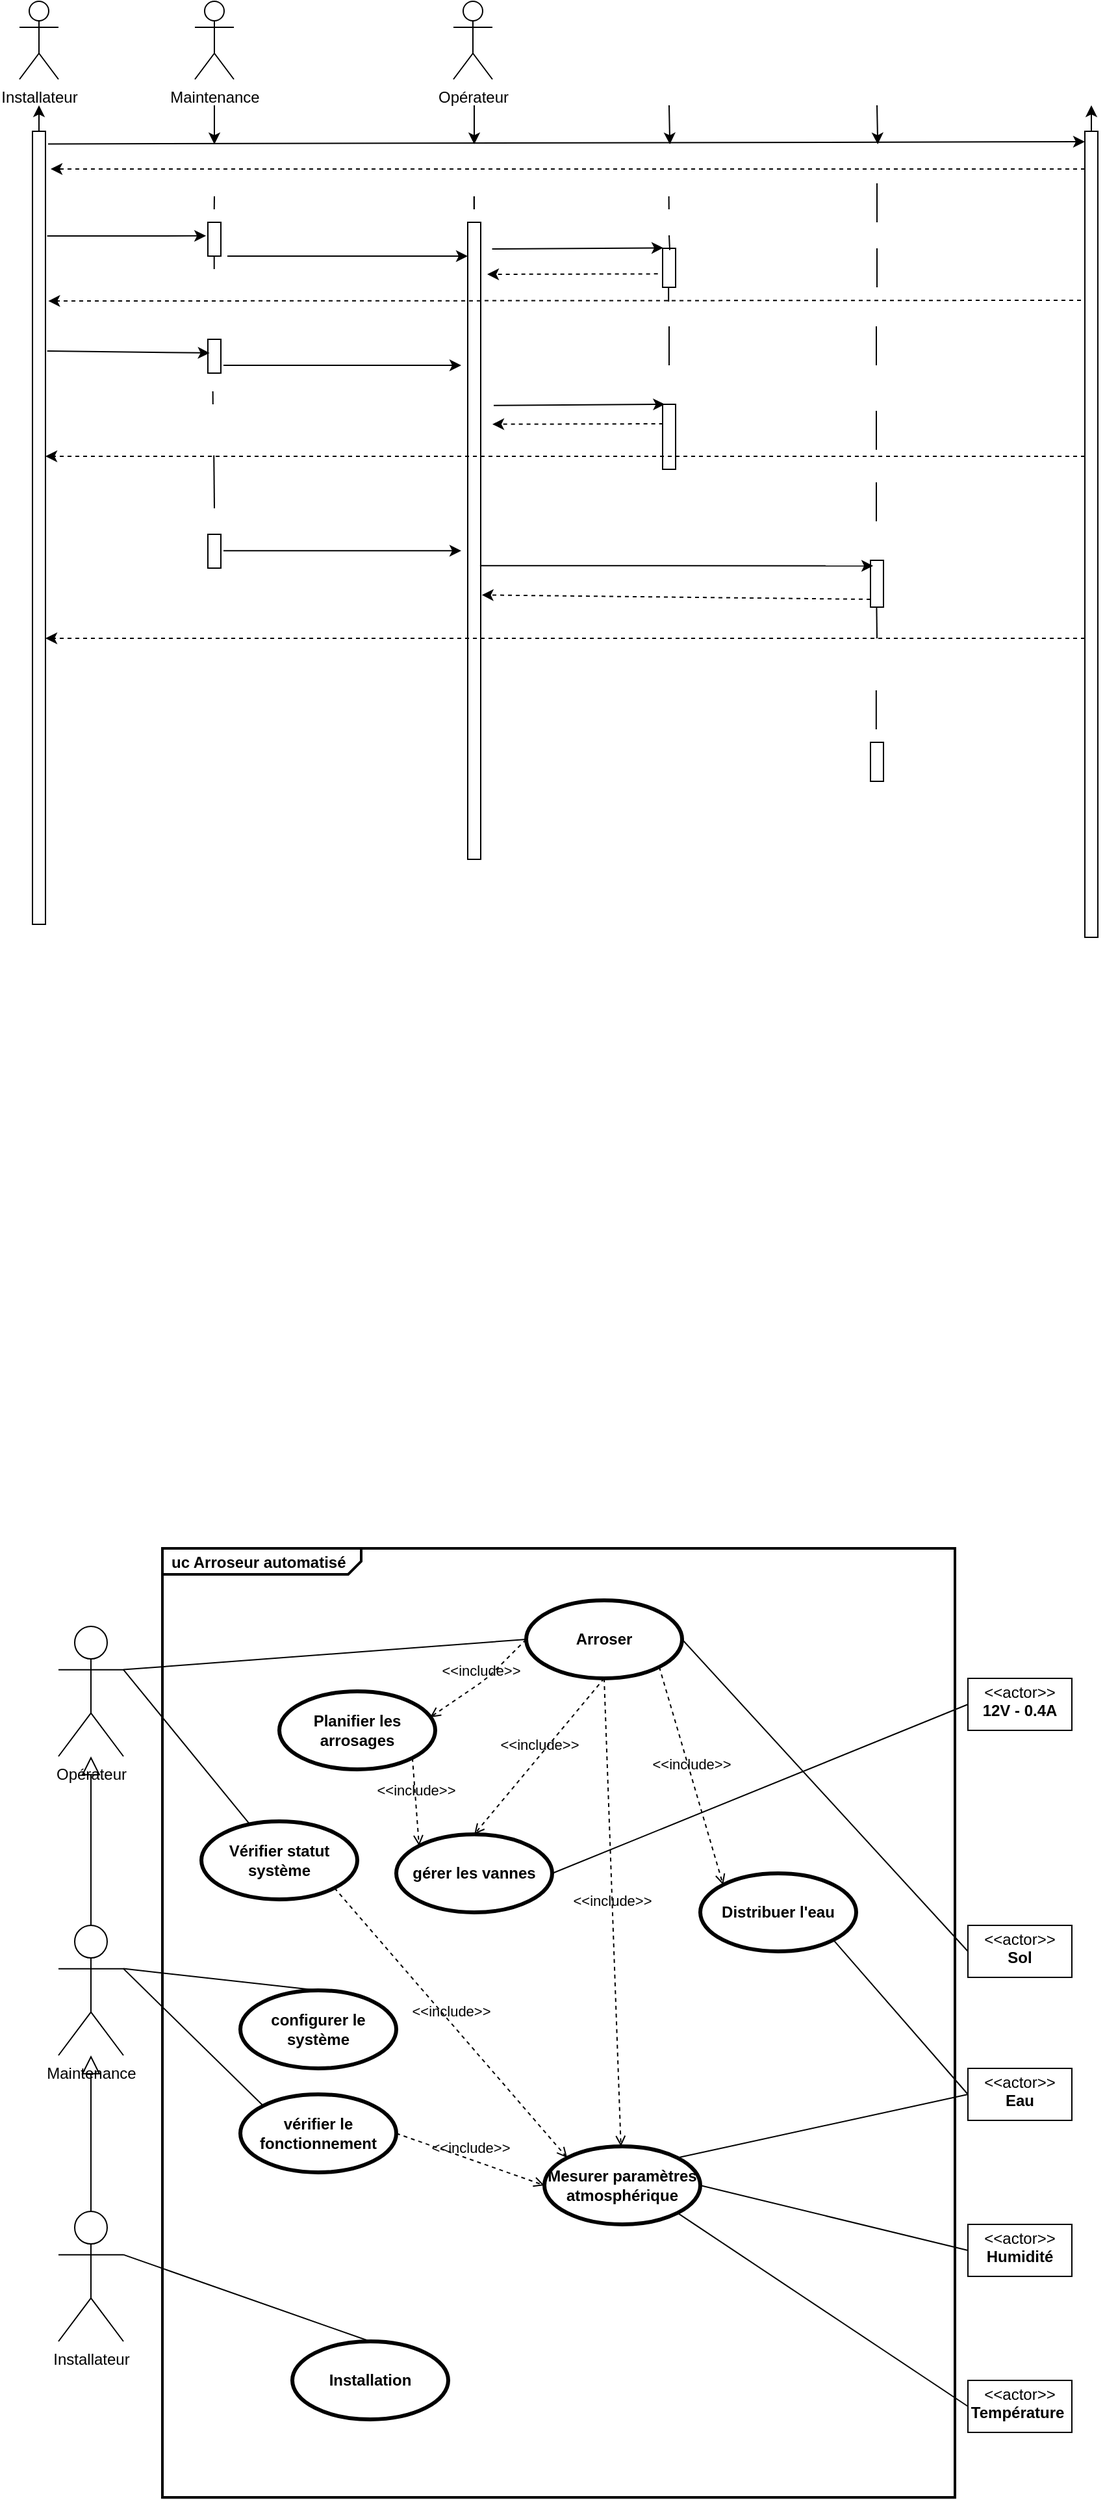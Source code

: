 <mxfile version="14.4.8" type="github">
  <diagram id="CkIHglHdtgA-dPwqu3pV" name="Page-1">
    <mxGraphModel dx="1422" dy="1904" grid="1" gridSize="10" guides="1" tooltips="1" connect="1" arrows="1" fold="1" page="1" pageScale="1" pageWidth="827" pageHeight="1169" math="0" shadow="0">
      <root>
        <mxCell id="0" />
        <mxCell id="1" parent="0" />
        <mxCell id="BE-PEi-hic5o3liknW6_-65" value="" style="html=1;points=[];perimeter=orthogonalPerimeter;" parent="1" vertex="1">
          <mxGeometry x="545" y="-840" width="10" height="50" as="geometry" />
        </mxCell>
        <mxCell id="BE-PEi-hic5o3liknW6_-1" value="&lt;div&gt;Installateur&lt;/div&gt;&lt;div&gt;&lt;br&gt;&lt;/div&gt;" style="shape=umlActor;verticalLabelPosition=bottom;verticalAlign=top;html=1;outlineConnect=0;" parent="1" vertex="1">
          <mxGeometry x="50" y="-1150" width="30" height="60" as="geometry" />
        </mxCell>
        <mxCell id="BE-PEi-hic5o3liknW6_-4" style="edgeStyle=orthogonalEdgeStyle;rounded=0;orthogonalLoop=1;jettySize=auto;html=1;" parent="1" source="BE-PEi-hic5o3liknW6_-3" edge="1">
          <mxGeometry relative="1" as="geometry">
            <mxPoint x="65" y="-1070" as="targetPoint" />
          </mxGeometry>
        </mxCell>
        <mxCell id="BE-PEi-hic5o3liknW6_-3" value="" style="html=1;points=[];perimeter=orthogonalPerimeter;" parent="1" vertex="1">
          <mxGeometry x="60" y="-1050" width="10" height="610" as="geometry" />
        </mxCell>
        <mxCell id="BE-PEi-hic5o3liknW6_-5" value="" style="endArrow=classic;html=1;exitX=1.2;exitY=0.016;exitDx=0;exitDy=0;exitPerimeter=0;" parent="1" source="BE-PEi-hic5o3liknW6_-3" edge="1">
          <mxGeometry width="50" height="50" relative="1" as="geometry">
            <mxPoint x="370" y="-830" as="sourcePoint" />
            <mxPoint x="870" y="-1042" as="targetPoint" />
          </mxGeometry>
        </mxCell>
        <mxCell id="BE-PEi-hic5o3liknW6_-19" style="edgeStyle=orthogonalEdgeStyle;rounded=0;orthogonalLoop=1;jettySize=auto;html=1;" parent="1" source="BE-PEi-hic5o3liknW6_-6" edge="1">
          <mxGeometry relative="1" as="geometry">
            <mxPoint x="875.059" y="-1070" as="targetPoint" />
          </mxGeometry>
        </mxCell>
        <mxCell id="BE-PEi-hic5o3liknW6_-6" value="" style="html=1;points=[];perimeter=orthogonalPerimeter;" parent="1" vertex="1">
          <mxGeometry x="870" y="-1050" width="10" height="620" as="geometry" />
        </mxCell>
        <mxCell id="BE-PEi-hic5o3liknW6_-11" value="" style="html=1;labelBackgroundColor=#ffffff;startArrow=none;startFill=0;startSize=6;endArrow=classic;endFill=1;endSize=6;jettySize=auto;orthogonalLoop=1;strokeWidth=1;dashed=1;fontSize=14;" parent="1" source="BE-PEi-hic5o3liknW6_-6" edge="1">
          <mxGeometry width="60" height="60" relative="1" as="geometry">
            <mxPoint x="340" y="-750" as="sourcePoint" />
            <mxPoint x="74" y="-1021" as="targetPoint" />
          </mxGeometry>
        </mxCell>
        <mxCell id="BE-PEi-hic5o3liknW6_-12" value="" style="html=1;points=[];perimeter=orthogonalPerimeter;" parent="1" vertex="1">
          <mxGeometry x="395" y="-980" width="10" height="490" as="geometry" />
        </mxCell>
        <mxCell id="BE-PEi-hic5o3liknW6_-26" style="edgeStyle=orthogonalEdgeStyle;rounded=0;orthogonalLoop=1;jettySize=auto;html=1;exitX=0.5;exitY=1;exitDx=0;exitDy=0;" parent="1" edge="1">
          <mxGeometry relative="1" as="geometry">
            <mxPoint x="710.588" y="-1040" as="targetPoint" />
            <mxPoint x="710" y="-1070" as="sourcePoint" />
          </mxGeometry>
        </mxCell>
        <mxCell id="BE-PEi-hic5o3liknW6_-25" style="edgeStyle=orthogonalEdgeStyle;rounded=0;orthogonalLoop=1;jettySize=auto;html=1;exitX=0.5;exitY=1;exitDx=0;exitDy=0;" parent="1" edge="1">
          <mxGeometry relative="1" as="geometry">
            <mxPoint x="550.588" y="-1040" as="targetPoint" />
            <mxPoint x="550" y="-1070" as="sourcePoint" />
          </mxGeometry>
        </mxCell>
        <mxCell id="BE-PEi-hic5o3liknW6_-24" style="edgeStyle=orthogonalEdgeStyle;rounded=0;orthogonalLoop=1;jettySize=auto;html=1;exitX=0.5;exitY=1;exitDx=0;exitDy=0;" parent="1" edge="1">
          <mxGeometry relative="1" as="geometry">
            <mxPoint x="200" y="-1040" as="targetPoint" />
            <mxPoint x="200" y="-1070" as="sourcePoint" />
          </mxGeometry>
        </mxCell>
        <mxCell id="BE-PEi-hic5o3liknW6_-22" style="edgeStyle=orthogonalEdgeStyle;rounded=0;orthogonalLoop=1;jettySize=auto;html=1;exitX=0.5;exitY=1;exitDx=0;exitDy=0;" parent="1" edge="1">
          <mxGeometry relative="1" as="geometry">
            <mxPoint x="400" y="-1040" as="targetPoint" />
            <mxPoint x="400" y="-1070" as="sourcePoint" />
          </mxGeometry>
        </mxCell>
        <mxCell id="BE-PEi-hic5o3liknW6_-27" value="" style="html=1;labelBackgroundColor=#ffffff;startArrow=none;startFill=0;startSize=6;endArrow=classic;endFill=1;endSize=6;jettySize=auto;orthogonalLoop=1;strokeWidth=1;dashed=1;fontSize=14;entryX=1.217;entryY=0.214;entryDx=0;entryDy=0;entryPerimeter=0;" parent="1" target="BE-PEi-hic5o3liknW6_-3" edge="1">
          <mxGeometry width="60" height="60" relative="1" as="geometry">
            <mxPoint x="867" y="-920" as="sourcePoint" />
            <mxPoint x="360" y="-930" as="targetPoint" />
          </mxGeometry>
        </mxCell>
        <mxCell id="BE-PEi-hic5o3liknW6_-28" value="" style="html=1;points=[];perimeter=orthogonalPerimeter;" parent="1" vertex="1">
          <mxGeometry x="195" y="-980" width="10" height="26" as="geometry" />
        </mxCell>
        <mxCell id="BE-PEi-hic5o3liknW6_-29" value="" style="endArrow=none;html=1;" parent="1" edge="1">
          <mxGeometry width="50" height="50" relative="1" as="geometry">
            <mxPoint x="199.86" y="-990" as="sourcePoint" />
            <mxPoint x="200" y="-1000" as="targetPoint" />
            <Array as="points" />
          </mxGeometry>
        </mxCell>
        <mxCell id="BE-PEi-hic5o3liknW6_-30" value="" style="endArrow=none;html=1;" parent="1" edge="1">
          <mxGeometry width="50" height="50" relative="1" as="geometry">
            <mxPoint x="199.86" y="-954" as="sourcePoint" />
            <mxPoint x="199.86" y="-944" as="targetPoint" />
            <Array as="points">
              <mxPoint x="199.86" y="-954" />
              <mxPoint x="199.86" y="-944" />
            </Array>
          </mxGeometry>
        </mxCell>
        <mxCell id="BE-PEi-hic5o3liknW6_-34" value="" style="endArrow=classic;html=1;" parent="1" target="BE-PEi-hic5o3liknW6_-12" edge="1">
          <mxGeometry width="50" height="50" relative="1" as="geometry">
            <mxPoint x="210" y="-954" as="sourcePoint" />
            <mxPoint x="460" y="-1110" as="targetPoint" />
          </mxGeometry>
        </mxCell>
        <mxCell id="BE-PEi-hic5o3liknW6_-37" value="" style="endArrow=classic;html=1;exitX=1.133;exitY=0.132;exitDx=0;exitDy=0;exitPerimeter=0;entryX=-0.143;entryY=0.401;entryDx=0;entryDy=0;entryPerimeter=0;" parent="1" source="BE-PEi-hic5o3liknW6_-3" target="BE-PEi-hic5o3liknW6_-28" edge="1">
          <mxGeometry width="50" height="50" relative="1" as="geometry">
            <mxPoint x="410" y="-1060" as="sourcePoint" />
            <mxPoint x="460" y="-1110" as="targetPoint" />
          </mxGeometry>
        </mxCell>
        <mxCell id="BE-PEi-hic5o3liknW6_-40" value="" style="html=1;labelBackgroundColor=#ffffff;startArrow=none;startFill=0;startSize=6;endArrow=classic;endFill=1;endSize=6;jettySize=auto;orthogonalLoop=1;strokeWidth=1;dashed=1;fontSize=14;" parent="1" source="BE-PEi-hic5o3liknW6_-6" edge="1">
          <mxGeometry width="60" height="60" relative="1" as="geometry">
            <mxPoint x="390" y="-890" as="sourcePoint" />
            <mxPoint x="70" y="-800" as="targetPoint" />
            <Array as="points" />
          </mxGeometry>
        </mxCell>
        <mxCell id="BE-PEi-hic5o3liknW6_-43" value="" style="html=1;points=[];perimeter=orthogonalPerimeter;" parent="1" vertex="1">
          <mxGeometry x="195" y="-890" width="10" height="26" as="geometry" />
        </mxCell>
        <mxCell id="BE-PEi-hic5o3liknW6_-44" value="" style="html=1;points=[];perimeter=orthogonalPerimeter;" parent="1" vertex="1">
          <mxGeometry x="195" y="-740" width="10" height="26" as="geometry" />
        </mxCell>
        <mxCell id="BE-PEi-hic5o3liknW6_-45" value="" style="html=1;points=[];perimeter=orthogonalPerimeter;" parent="1" vertex="1">
          <mxGeometry x="545" y="-960" width="10" height="30" as="geometry" />
        </mxCell>
        <mxCell id="BE-PEi-hic5o3liknW6_-46" value="" style="html=1;labelBackgroundColor=#ffffff;jettySize=auto;orthogonalLoop=1;strokeWidth=1;fontSize=14;endArrow=none;endFill=0;" parent="1" edge="1">
          <mxGeometry width="60" height="60" relative="1" as="geometry">
            <mxPoint x="549.58" y="-919" as="sourcePoint" />
            <mxPoint x="549.58" y="-930" as="targetPoint" />
          </mxGeometry>
        </mxCell>
        <mxCell id="BE-PEi-hic5o3liknW6_-47" value="" style="html=1;labelBackgroundColor=#ffffff;endArrow=classic;endFill=1;endSize=6;jettySize=auto;orthogonalLoop=1;strokeWidth=1;fontSize=14;exitX=-0.011;exitY=1.025;exitDx=0;exitDy=0;exitPerimeter=0;entryX=0.05;entryY=-0.011;entryDx=0;entryDy=0;entryPerimeter=0;" parent="1" target="BE-PEi-hic5o3liknW6_-45" edge="1">
          <mxGeometry width="60" height="60" relative="1" as="geometry">
            <mxPoint x="413.79" y="-959.5" as="sourcePoint" />
            <mxPoint x="610" y="-950" as="targetPoint" />
          </mxGeometry>
        </mxCell>
        <mxCell id="BE-PEi-hic5o3liknW6_-48" value="" style="html=1;labelBackgroundColor=#ffffff;startArrow=none;startFill=0;startSize=6;endArrow=classic;endFill=1;endSize=6;jettySize=auto;orthogonalLoop=1;strokeWidth=1;dashed=1;fontSize=14;exitX=-0.367;exitY=0.656;exitDx=0;exitDy=0;exitPerimeter=0;" parent="1" source="BE-PEi-hic5o3liknW6_-45" edge="1">
          <mxGeometry width="60" height="60" relative="1" as="geometry">
            <mxPoint x="550" y="-890" as="sourcePoint" />
            <mxPoint x="410" y="-940" as="targetPoint" />
          </mxGeometry>
        </mxCell>
        <mxCell id="BE-PEi-hic5o3liknW6_-51" value="" style="html=1;labelBackgroundColor=#ffffff;jettySize=auto;orthogonalLoop=1;strokeWidth=1;fontSize=14;endArrow=none;endFill=0;entryX=0.55;entryY=0.044;entryDx=0;entryDy=0;entryPerimeter=0;" parent="1" target="BE-PEi-hic5o3liknW6_-45" edge="1">
          <mxGeometry width="60" height="60" relative="1" as="geometry">
            <mxPoint x="550" y="-970" as="sourcePoint" />
            <mxPoint x="610" y="-950" as="targetPoint" />
          </mxGeometry>
        </mxCell>
        <mxCell id="BE-PEi-hic5o3liknW6_-60" value="" style="html=1;labelBackgroundColor=#ffffff;endArrow=classic;endFill=1;endSize=6;jettySize=auto;orthogonalLoop=1;strokeWidth=1;fontSize=14;" parent="1" edge="1">
          <mxGeometry width="60" height="60" relative="1" as="geometry">
            <mxPoint x="207" y="-870" as="sourcePoint" />
            <mxPoint x="390" y="-870" as="targetPoint" />
          </mxGeometry>
        </mxCell>
        <mxCell id="BE-PEi-hic5o3liknW6_-62" value="" style="endArrow=classic;html=1;exitX=1.133;exitY=0.277;exitDx=0;exitDy=0;exitPerimeter=0;entryX=0.133;entryY=0.404;entryDx=0;entryDy=0;entryPerimeter=0;" parent="1" source="BE-PEi-hic5o3liknW6_-3" target="BE-PEi-hic5o3liknW6_-43" edge="1">
          <mxGeometry width="50" height="50" relative="1" as="geometry">
            <mxPoint x="250" y="-770" as="sourcePoint" />
            <mxPoint x="300" y="-820" as="targetPoint" />
          </mxGeometry>
        </mxCell>
        <mxCell id="BE-PEi-hic5o3liknW6_-63" value="" style="html=1;labelBackgroundColor=#ffffff;jettySize=auto;orthogonalLoop=1;strokeWidth=1;fontSize=14;endArrow=none;endFill=0;" parent="1" edge="1">
          <mxGeometry width="60" height="60" relative="1" as="geometry">
            <mxPoint x="550" y="-870" as="sourcePoint" />
            <mxPoint x="550" y="-900" as="targetPoint" />
          </mxGeometry>
        </mxCell>
        <mxCell id="BE-PEi-hic5o3liknW6_-67" value="" style="html=1;labelBackgroundColor=#ffffff;endArrow=classic;endFill=1;endSize=6;jettySize=auto;orthogonalLoop=1;strokeWidth=1;fontSize=14;exitX=-0.011;exitY=1.025;exitDx=0;exitDy=0;exitPerimeter=0;entryX=0.05;entryY=-0.011;entryDx=0;entryDy=0;entryPerimeter=0;" parent="1" edge="1">
          <mxGeometry width="60" height="60" relative="1" as="geometry">
            <mxPoint x="415.0" y="-839.17" as="sourcePoint" />
            <mxPoint x="546.71" y="-840.0" as="targetPoint" />
          </mxGeometry>
        </mxCell>
        <mxCell id="BE-PEi-hic5o3liknW6_-68" value="" style="html=1;labelBackgroundColor=#ffffff;startArrow=none;startFill=0;startSize=6;endArrow=classic;endFill=1;endSize=6;jettySize=auto;orthogonalLoop=1;strokeWidth=1;dashed=1;fontSize=14;exitX=-0.367;exitY=0.656;exitDx=0;exitDy=0;exitPerimeter=0;" parent="1" edge="1">
          <mxGeometry width="60" height="60" relative="1" as="geometry">
            <mxPoint x="545.33" y="-825.0" as="sourcePoint" />
            <mxPoint x="414" y="-824.68" as="targetPoint" />
          </mxGeometry>
        </mxCell>
        <mxCell id="BE-PEi-hic5o3liknW6_-69" value="" style="html=1;labelBackgroundColor=#ffffff;jettySize=auto;orthogonalLoop=1;strokeWidth=1;fontSize=14;endArrow=none;endFill=0;" parent="1" edge="1">
          <mxGeometry width="60" height="60" relative="1" as="geometry">
            <mxPoint x="399.92" y="-1000" as="sourcePoint" />
            <mxPoint x="399.92" y="-990" as="targetPoint" />
          </mxGeometry>
        </mxCell>
        <mxCell id="BE-PEi-hic5o3liknW6_-70" value="" style="html=1;labelBackgroundColor=#ffffff;jettySize=auto;orthogonalLoop=1;strokeWidth=1;fontSize=14;endArrow=none;endFill=0;" parent="1" edge="1">
          <mxGeometry width="60" height="60" relative="1" as="geometry">
            <mxPoint x="399.92" y="-1000" as="sourcePoint" />
            <mxPoint x="399.92" y="-990" as="targetPoint" />
          </mxGeometry>
        </mxCell>
        <mxCell id="BE-PEi-hic5o3liknW6_-71" value="" style="html=1;labelBackgroundColor=#ffffff;jettySize=auto;orthogonalLoop=1;strokeWidth=1;fontSize=14;endArrow=none;endFill=0;" parent="1" edge="1">
          <mxGeometry width="60" height="60" relative="1" as="geometry">
            <mxPoint x="549.8" y="-1000" as="sourcePoint" />
            <mxPoint x="549.8" y="-990" as="targetPoint" />
            <Array as="points">
              <mxPoint x="549.88" y="-990" />
            </Array>
          </mxGeometry>
        </mxCell>
        <mxCell id="BE-PEi-hic5o3liknW6_-72" value="" style="html=1;labelBackgroundColor=#ffffff;jettySize=auto;orthogonalLoop=1;strokeWidth=1;fontSize=14;endArrow=none;endFill=0;" parent="1" edge="1">
          <mxGeometry width="60" height="60" relative="1" as="geometry">
            <mxPoint x="710" y="-980" as="sourcePoint" />
            <mxPoint x="710" y="-1010" as="targetPoint" />
          </mxGeometry>
        </mxCell>
        <mxCell id="BE-PEi-hic5o3liknW6_-73" value="" style="html=1;labelBackgroundColor=#ffffff;startArrow=none;startFill=0;startSize=6;endArrow=classic;endFill=1;endSize=6;jettySize=auto;orthogonalLoop=1;strokeWidth=1;dashed=1;fontSize=14;" parent="1" edge="1">
          <mxGeometry width="60" height="60" relative="1" as="geometry">
            <mxPoint x="870" y="-660.0" as="sourcePoint" />
            <mxPoint x="70" y="-660.0" as="targetPoint" />
            <Array as="points" />
          </mxGeometry>
        </mxCell>
        <mxCell id="BE-PEi-hic5o3liknW6_-76" value="" style="html=1;labelBackgroundColor=#ffffff;jettySize=auto;orthogonalLoop=1;strokeWidth=1;fontSize=14;endArrow=none;endFill=0;" parent="1" edge="1">
          <mxGeometry width="60" height="60" relative="1" as="geometry">
            <mxPoint x="198.82" y="-850" as="sourcePoint" />
            <mxPoint x="198.82" y="-840" as="targetPoint" />
            <Array as="points">
              <mxPoint x="198.9" y="-840" />
            </Array>
          </mxGeometry>
        </mxCell>
        <mxCell id="BE-PEi-hic5o3liknW6_-77" value="" style="html=1;labelBackgroundColor=#ffffff;jettySize=auto;orthogonalLoop=1;strokeWidth=1;fontSize=14;endArrow=none;endFill=0;entryX=-0.002;entryY=0.974;entryDx=0;entryDy=0;entryPerimeter=0;" parent="1" edge="1">
          <mxGeometry width="60" height="60" relative="1" as="geometry">
            <mxPoint x="200" y="-760" as="sourcePoint" />
            <mxPoint x="199.62" y="-800.78" as="targetPoint" />
          </mxGeometry>
        </mxCell>
        <mxCell id="BE-PEi-hic5o3liknW6_-78" value="" style="html=1;labelBackgroundColor=#ffffff;endArrow=classic;endFill=1;endSize=6;jettySize=auto;orthogonalLoop=1;strokeWidth=1;fontSize=14;" parent="1" edge="1">
          <mxGeometry width="60" height="60" relative="1" as="geometry">
            <mxPoint x="207" y="-727.34" as="sourcePoint" />
            <mxPoint x="390" y="-727.34" as="targetPoint" />
          </mxGeometry>
        </mxCell>
        <mxCell id="BE-PEi-hic5o3liknW6_-80" value="" style="html=1;labelBackgroundColor=#ffffff;jettySize=auto;orthogonalLoop=1;strokeWidth=1;fontSize=14;endArrow=none;endFill=0;" parent="1" edge="1">
          <mxGeometry width="60" height="60" relative="1" as="geometry">
            <mxPoint x="710" y="-930" as="sourcePoint" />
            <mxPoint x="710" y="-960" as="targetPoint" />
          </mxGeometry>
        </mxCell>
        <mxCell id="BE-PEi-hic5o3liknW6_-81" value="" style="html=1;labelBackgroundColor=#ffffff;jettySize=auto;orthogonalLoop=1;strokeWidth=1;fontSize=14;endArrow=none;endFill=0;" parent="1" edge="1">
          <mxGeometry width="60" height="60" relative="1" as="geometry">
            <mxPoint x="709.5" y="-870" as="sourcePoint" />
            <mxPoint x="709.5" y="-900" as="targetPoint" />
          </mxGeometry>
        </mxCell>
        <mxCell id="BE-PEi-hic5o3liknW6_-82" value="" style="html=1;labelBackgroundColor=#ffffff;jettySize=auto;orthogonalLoop=1;strokeWidth=1;fontSize=14;endArrow=none;endFill=0;" parent="1" edge="1">
          <mxGeometry width="60" height="60" relative="1" as="geometry">
            <mxPoint x="709.5" y="-805" as="sourcePoint" />
            <mxPoint x="709.5" y="-835" as="targetPoint" />
          </mxGeometry>
        </mxCell>
        <mxCell id="BE-PEi-hic5o3liknW6_-83" value="" style="html=1;labelBackgroundColor=#ffffff;jettySize=auto;orthogonalLoop=1;strokeWidth=1;fontSize=14;endArrow=none;endFill=0;" parent="1" edge="1">
          <mxGeometry width="60" height="60" relative="1" as="geometry">
            <mxPoint x="709.5" y="-750" as="sourcePoint" />
            <mxPoint x="709.5" y="-780" as="targetPoint" />
          </mxGeometry>
        </mxCell>
        <mxCell id="BE-PEi-hic5o3liknW6_-84" value="" style="html=1;points=[];perimeter=orthogonalPerimeter;" parent="1" vertex="1">
          <mxGeometry x="705" y="-720" width="10" height="36" as="geometry" />
        </mxCell>
        <mxCell id="BE-PEi-hic5o3liknW6_-86" value="" style="html=1;labelBackgroundColor=#ffffff;jettySize=auto;orthogonalLoop=1;strokeWidth=1;fontSize=14;endArrow=none;endFill=0;" parent="1" edge="1">
          <mxGeometry width="60" height="60" relative="1" as="geometry">
            <mxPoint x="710" y="-660" as="sourcePoint" />
            <mxPoint x="709.71" y="-684" as="targetPoint" />
          </mxGeometry>
        </mxCell>
        <mxCell id="BE-PEi-hic5o3liknW6_-87" value="" style="html=1;labelBackgroundColor=#ffffff;jettySize=auto;orthogonalLoop=1;strokeWidth=1;fontSize=14;endArrow=none;endFill=0;" parent="1" edge="1">
          <mxGeometry width="60" height="60" relative="1" as="geometry">
            <mxPoint x="709.41" y="-590.0" as="sourcePoint" />
            <mxPoint x="709.41" y="-620.0" as="targetPoint" />
          </mxGeometry>
        </mxCell>
        <mxCell id="BE-PEi-hic5o3liknW6_-88" value="" style="html=1;points=[];perimeter=orthogonalPerimeter;" parent="1" vertex="1">
          <mxGeometry x="705" y="-580" width="10" height="30" as="geometry" />
        </mxCell>
        <mxCell id="BE-PEi-hic5o3liknW6_-89" value="" style="html=1;labelBackgroundColor=#ffffff;endArrow=classic;endFill=1;endSize=6;jettySize=auto;orthogonalLoop=1;strokeWidth=1;fontSize=14;entryX=0.206;entryY=0.118;entryDx=0;entryDy=0;entryPerimeter=0;exitX=0.945;exitY=0.539;exitDx=0;exitDy=0;exitPerimeter=0;" parent="1" source="BE-PEi-hic5o3liknW6_-12" target="BE-PEi-hic5o3liknW6_-84" edge="1">
          <mxGeometry width="60" height="60" relative="1" as="geometry">
            <mxPoint x="406" y="-730" as="sourcePoint" />
            <mxPoint x="536.71" y="-715.18" as="targetPoint" />
          </mxGeometry>
        </mxCell>
        <mxCell id="BE-PEi-hic5o3liknW6_-90" value="" style="html=1;labelBackgroundColor=#ffffff;startArrow=none;startFill=0;startSize=6;endArrow=classic;endFill=1;endSize=6;jettySize=auto;orthogonalLoop=1;strokeWidth=1;dashed=1;fontSize=14;exitX=-0.367;exitY=0.656;exitDx=0;exitDy=0;exitPerimeter=0;entryX=1.083;entryY=0.585;entryDx=0;entryDy=0;entryPerimeter=0;" parent="1" target="BE-PEi-hic5o3liknW6_-12" edge="1">
          <mxGeometry width="60" height="60" relative="1" as="geometry">
            <mxPoint x="705.0" y="-690.0" as="sourcePoint" />
            <mxPoint x="573.67" y="-689.68" as="targetPoint" />
          </mxGeometry>
        </mxCell>
        <mxCell id="BE-PEi-hic5o3liknW6_-91" value="Maintenance" style="shape=umlActor;verticalLabelPosition=bottom;verticalAlign=top;html=1;outlineConnect=0;" parent="1" vertex="1">
          <mxGeometry x="185" y="-1150" width="30" height="60" as="geometry" />
        </mxCell>
        <mxCell id="BE-PEi-hic5o3liknW6_-92" value="Opérateur" style="shape=umlActor;verticalLabelPosition=bottom;verticalAlign=top;html=1;outlineConnect=0;" parent="1" vertex="1">
          <mxGeometry x="384" y="-1150" width="30" height="60" as="geometry" />
        </mxCell>
        <mxCell id="BE-PEi-hic5o3liknW6_-95" value="&lt;p style=&quot;margin: 0px ; margin-top: 4px ; margin-left: 7px ; text-align: left&quot;&gt;&lt;b&gt;uc Arroseur automatisé&lt;/b&gt;&lt;/p&gt;" style="html=1;shape=mxgraph.sysml.package;overflow=fill;labelX=153;strokeWidth=2;align=center;" parent="1" vertex="1">
          <mxGeometry x="160" y="40" width="610" height="730" as="geometry" />
        </mxCell>
        <mxCell id="BE-PEi-hic5o3liknW6_-96" value="Opérateur" style="shape=umlActor;html=1;verticalLabelPosition=bottom;verticalAlign=top;align=center;" parent="1" vertex="1">
          <mxGeometry x="80" y="100" width="50" height="100" as="geometry" />
        </mxCell>
        <mxCell id="BE-PEi-hic5o3liknW6_-97" value="&lt;p style=&quot;margin: 0px ; margin-top: 4px ; text-align: center&quot;&gt;&amp;lt;&amp;lt;actor&amp;gt;&amp;gt;&lt;br&gt;&lt;b&gt;12V - 0.4A&lt;br&gt;&lt;/b&gt;&lt;/p&gt;&lt;p style=&quot;margin: 0px ; margin-top: 4px ; text-align: center&quot;&gt;&lt;b&gt;&lt;br&gt;&lt;/b&gt;&lt;/p&gt;" style="shape=rect;html=1;overflow=fill;html=1;whiteSpace=wrap;align=center;" parent="1" vertex="1">
          <mxGeometry x="780" y="140" width="80" height="40" as="geometry" />
        </mxCell>
        <mxCell id="BE-PEi-hic5o3liknW6_-98" value="&lt;p style=&quot;margin: 0px ; margin-top: 4px ; text-align: center&quot;&gt;&amp;lt;&amp;lt;actor&amp;gt;&amp;gt;&lt;br&gt;&lt;b&gt;Eau&lt;/b&gt;&lt;/p&gt;" style="shape=rect;html=1;overflow=fill;html=1;whiteSpace=wrap;align=center;" parent="1" vertex="1">
          <mxGeometry x="780" y="440" width="80" height="40" as="geometry" />
        </mxCell>
        <mxCell id="BE-PEi-hic5o3liknW6_-99" value="&lt;p style=&quot;margin: 0px ; margin-top: 4px ; text-align: center&quot;&gt;&amp;lt;&amp;lt;actor&amp;gt;&amp;gt;&lt;br&gt;&lt;b&gt;Humidité&lt;/b&gt;&lt;/p&gt;" style="shape=rect;html=1;overflow=fill;html=1;whiteSpace=wrap;align=center;" parent="1" vertex="1">
          <mxGeometry x="780" y="560" width="80" height="40" as="geometry" />
        </mxCell>
        <mxCell id="BE-PEi-hic5o3liknW6_-100" value="&lt;p style=&quot;margin: 0px ; margin-top: 4px ; text-align: center&quot;&gt;&amp;lt;&amp;lt;actor&amp;gt;&amp;gt;&lt;br&gt;&lt;b&gt;Température&amp;nbsp;&lt;/b&gt;&lt;/p&gt;" style="shape=rect;html=1;overflow=fill;html=1;whiteSpace=wrap;align=center;" parent="1" vertex="1">
          <mxGeometry x="780" y="680" width="80" height="40" as="geometry" />
        </mxCell>
        <mxCell id="BE-PEi-hic5o3liknW6_-101" value="Installateur" style="shape=umlActor;html=1;verticalLabelPosition=bottom;verticalAlign=top;align=center;" parent="1" vertex="1">
          <mxGeometry x="80" y="550" width="50" height="100" as="geometry" />
        </mxCell>
        <mxCell id="BE-PEi-hic5o3liknW6_-102" value="Maintenance" style="shape=umlActor;html=1;verticalLabelPosition=bottom;verticalAlign=top;align=center;" parent="1" vertex="1">
          <mxGeometry x="80" y="330" width="50" height="100" as="geometry" />
        </mxCell>
        <mxCell id="BE-PEi-hic5o3liknW6_-103" value="" style="edgeStyle=none;html=1;endArrow=block;endFill=0;endSize=12;verticalAlign=bottom;exitX=0.5;exitY=0;exitDx=0;exitDy=0;exitPerimeter=0;" parent="1" source="BE-PEi-hic5o3liknW6_-101" target="BE-PEi-hic5o3liknW6_-102" edge="1">
          <mxGeometry width="160" relative="1" as="geometry">
            <mxPoint x="110" y="510" as="sourcePoint" />
            <mxPoint x="120" y="450" as="targetPoint" />
          </mxGeometry>
        </mxCell>
        <mxCell id="BE-PEi-hic5o3liknW6_-104" value="" style="edgeStyle=none;html=1;endArrow=block;endFill=0;endSize=12;verticalAlign=bottom;exitX=0.5;exitY=0;exitDx=0;exitDy=0;exitPerimeter=0;" parent="1" source="BE-PEi-hic5o3liknW6_-102" target="BE-PEi-hic5o3liknW6_-96" edge="1">
          <mxGeometry width="160" relative="1" as="geometry">
            <mxPoint x="104.5" y="310" as="sourcePoint" />
            <mxPoint x="104.5" y="230" as="targetPoint" />
          </mxGeometry>
        </mxCell>
        <mxCell id="BE-PEi-hic5o3liknW6_-105" value="Mesurer paramètres atmosphérique" style="shape=ellipse;html=1;strokeWidth=3;fontStyle=1;whiteSpace=wrap;align=center;perimeter=ellipsePerimeter;" parent="1" vertex="1">
          <mxGeometry x="454" y="500" width="120" height="60" as="geometry" />
        </mxCell>
        <mxCell id="BE-PEi-hic5o3liknW6_-106" value="Distribuer l&#39;eau" style="shape=ellipse;html=1;strokeWidth=3;fontStyle=1;whiteSpace=wrap;align=center;perimeter=ellipsePerimeter;" parent="1" vertex="1">
          <mxGeometry x="574" y="290" width="120" height="60" as="geometry" />
        </mxCell>
        <mxCell id="BE-PEi-hic5o3liknW6_-107" value="" style="edgeStyle=none;html=1;endArrow=none;verticalAlign=bottom;exitX=0;exitY=0.5;exitDx=0;exitDy=0;entryX=1;entryY=0;entryDx=0;entryDy=0;" parent="1" source="BE-PEi-hic5o3liknW6_-98" target="BE-PEi-hic5o3liknW6_-105" edge="1">
          <mxGeometry width="160" relative="1" as="geometry">
            <mxPoint x="440" y="460" as="sourcePoint" />
            <mxPoint x="574" y="422" as="targetPoint" />
          </mxGeometry>
        </mxCell>
        <mxCell id="BE-PEi-hic5o3liknW6_-108" value="" style="edgeStyle=none;html=1;endArrow=none;verticalAlign=bottom;exitX=0;exitY=0.5;exitDx=0;exitDy=0;entryX=1;entryY=1;entryDx=0;entryDy=0;" parent="1" source="BE-PEi-hic5o3liknW6_-98" target="BE-PEi-hic5o3liknW6_-106" edge="1">
          <mxGeometry width="160" relative="1" as="geometry">
            <mxPoint x="790" y="470" as="sourcePoint" />
            <mxPoint x="584" y="432" as="targetPoint" />
          </mxGeometry>
        </mxCell>
        <mxCell id="BE-PEi-hic5o3liknW6_-109" value="" style="edgeStyle=none;html=1;endArrow=none;verticalAlign=bottom;entryX=0;entryY=0.5;entryDx=0;entryDy=0;exitX=1;exitY=0.5;exitDx=0;exitDy=0;" parent="1" source="BE-PEi-hic5o3liknW6_-105" target="BE-PEi-hic5o3liknW6_-99" edge="1">
          <mxGeometry width="160" relative="1" as="geometry">
            <mxPoint x="440" y="460" as="sourcePoint" />
            <mxPoint x="600" y="460" as="targetPoint" />
          </mxGeometry>
        </mxCell>
        <mxCell id="BE-PEi-hic5o3liknW6_-110" value="Arroser" style="shape=ellipse;html=1;strokeWidth=3;fontStyle=1;whiteSpace=wrap;align=center;perimeter=ellipsePerimeter;" parent="1" vertex="1">
          <mxGeometry x="440" y="80" width="120" height="60" as="geometry" />
        </mxCell>
        <mxCell id="BE-PEi-hic5o3liknW6_-111" value="&amp;lt;&amp;lt;include&amp;gt;&amp;gt;" style="edgeStyle=none;html=1;endArrow=open;verticalAlign=bottom;dashed=1;labelBackgroundColor=none;exitX=1;exitY=1;exitDx=0;exitDy=0;entryX=0;entryY=0;entryDx=0;entryDy=0;" parent="1" source="BE-PEi-hic5o3liknW6_-110" target="BE-PEi-hic5o3liknW6_-106" edge="1">
          <mxGeometry width="160" relative="1" as="geometry">
            <mxPoint x="440" y="460" as="sourcePoint" />
            <mxPoint x="600" y="460" as="targetPoint" />
          </mxGeometry>
        </mxCell>
        <mxCell id="BE-PEi-hic5o3liknW6_-112" value="&amp;lt;&amp;lt;include&amp;gt;&amp;gt;" style="edgeStyle=none;html=1;endArrow=open;verticalAlign=bottom;dashed=1;labelBackgroundColor=none;exitX=0.5;exitY=1;exitDx=0;exitDy=0;" parent="1" source="BE-PEi-hic5o3liknW6_-110" target="BE-PEi-hic5o3liknW6_-105" edge="1">
          <mxGeometry width="160" relative="1" as="geometry">
            <mxPoint x="492.426" y="141.213" as="sourcePoint" />
            <mxPoint x="514" y="380" as="targetPoint" />
          </mxGeometry>
        </mxCell>
        <mxCell id="BE-PEi-hic5o3liknW6_-113" value="Planifier les arrosages" style="shape=ellipse;html=1;strokeWidth=3;fontStyle=1;whiteSpace=wrap;align=center;perimeter=ellipsePerimeter;" parent="1" vertex="1">
          <mxGeometry x="250" y="150" width="120" height="60" as="geometry" />
        </mxCell>
        <mxCell id="BE-PEi-hic5o3liknW6_-114" style="edgeStyle=none;rounded=0;orthogonalLoop=1;jettySize=auto;html=1;exitX=0.5;exitY=0;exitDx=0;exitDy=0;" parent="1" source="BE-PEi-hic5o3liknW6_-113" target="BE-PEi-hic5o3liknW6_-113" edge="1">
          <mxGeometry relative="1" as="geometry" />
        </mxCell>
        <mxCell id="BE-PEi-hic5o3liknW6_-115" value="" style="edgeStyle=none;html=1;endArrow=none;verticalAlign=bottom;exitX=1;exitY=0.333;exitDx=0;exitDy=0;exitPerimeter=0;" parent="1" source="BE-PEi-hic5o3liknW6_-96" edge="1">
          <mxGeometry width="160" relative="1" as="geometry">
            <mxPoint x="600" y="100" as="sourcePoint" />
            <mxPoint x="440" y="110" as="targetPoint" />
          </mxGeometry>
        </mxCell>
        <mxCell id="BE-PEi-hic5o3liknW6_-116" value="Installation" style="shape=ellipse;html=1;strokeWidth=3;fontStyle=1;whiteSpace=wrap;align=center;perimeter=ellipsePerimeter;" parent="1" vertex="1">
          <mxGeometry x="260" y="650" width="120" height="60" as="geometry" />
        </mxCell>
        <mxCell id="BE-PEi-hic5o3liknW6_-117" value="configurer le système" style="shape=ellipse;html=1;strokeWidth=3;fontStyle=1;whiteSpace=wrap;align=center;perimeter=ellipsePerimeter;" parent="1" vertex="1">
          <mxGeometry x="220" y="380" width="120" height="60" as="geometry" />
        </mxCell>
        <mxCell id="BE-PEi-hic5o3liknW6_-118" value="" style="edgeStyle=none;html=1;endArrow=none;verticalAlign=bottom;exitX=1;exitY=0.333;exitDx=0;exitDy=0;exitPerimeter=0;entryX=0.5;entryY=0;entryDx=0;entryDy=0;" parent="1" source="BE-PEi-hic5o3liknW6_-102" target="BE-PEi-hic5o3liknW6_-117" edge="1">
          <mxGeometry width="160" relative="1" as="geometry">
            <mxPoint x="470" y="480" as="sourcePoint" />
            <mxPoint x="630" y="480" as="targetPoint" />
          </mxGeometry>
        </mxCell>
        <mxCell id="BE-PEi-hic5o3liknW6_-119" value="" style="edgeStyle=none;html=1;endArrow=none;verticalAlign=bottom;exitX=1;exitY=0.333;exitDx=0;exitDy=0;exitPerimeter=0;entryX=0.5;entryY=0;entryDx=0;entryDy=0;" parent="1" source="BE-PEi-hic5o3liknW6_-101" target="BE-PEi-hic5o3liknW6_-116" edge="1">
          <mxGeometry width="160" relative="1" as="geometry">
            <mxPoint x="470" y="480" as="sourcePoint" />
            <mxPoint x="630" y="480" as="targetPoint" />
          </mxGeometry>
        </mxCell>
        <mxCell id="BE-PEi-hic5o3liknW6_-120" value="" style="edgeStyle=none;html=1;endArrow=none;verticalAlign=bottom;entryX=0;entryY=0.5;entryDx=0;entryDy=0;exitX=1;exitY=1;exitDx=0;exitDy=0;" parent="1" source="BE-PEi-hic5o3liknW6_-105" target="BE-PEi-hic5o3liknW6_-100" edge="1">
          <mxGeometry width="160" relative="1" as="geometry">
            <mxPoint x="514" y="640" as="sourcePoint" />
            <mxPoint x="630" y="560" as="targetPoint" />
          </mxGeometry>
        </mxCell>
        <mxCell id="BE-PEi-hic5o3liknW6_-121" value="gérer les vannes" style="shape=ellipse;html=1;strokeWidth=3;fontStyle=1;whiteSpace=wrap;align=center;perimeter=ellipsePerimeter;" parent="1" vertex="1">
          <mxGeometry x="340" y="260" width="120" height="60" as="geometry" />
        </mxCell>
        <mxCell id="BE-PEi-hic5o3liknW6_-122" value="Vérifier statut système" style="shape=ellipse;html=1;strokeWidth=3;fontStyle=1;whiteSpace=wrap;align=center;perimeter=ellipsePerimeter;" parent="1" vertex="1">
          <mxGeometry x="190" y="250" width="120" height="60" as="geometry" />
        </mxCell>
        <mxCell id="BE-PEi-hic5o3liknW6_-123" value="" style="edgeStyle=none;html=1;endArrow=none;verticalAlign=bottom;exitX=1;exitY=0.333;exitDx=0;exitDy=0;exitPerimeter=0;" parent="1" source="BE-PEi-hic5o3liknW6_-96" target="BE-PEi-hic5o3liknW6_-122" edge="1">
          <mxGeometry width="160" relative="1" as="geometry">
            <mxPoint x="140" y="143.333" as="sourcePoint" />
            <mxPoint x="260" y="170" as="targetPoint" />
          </mxGeometry>
        </mxCell>
        <mxCell id="BE-PEi-hic5o3liknW6_-124" value="&amp;lt;&amp;lt;include&amp;gt;&amp;gt;" style="edgeStyle=none;html=1;endArrow=open;verticalAlign=bottom;dashed=1;labelBackgroundColor=none;exitX=0.5;exitY=1;exitDx=0;exitDy=0;entryX=0.5;entryY=0;entryDx=0;entryDy=0;" parent="1" source="BE-PEi-hic5o3liknW6_-110" target="BE-PEi-hic5o3liknW6_-121" edge="1">
          <mxGeometry width="160" relative="1" as="geometry">
            <mxPoint x="450" y="150" as="sourcePoint" />
            <mxPoint x="524" y="390" as="targetPoint" />
          </mxGeometry>
        </mxCell>
        <mxCell id="BE-PEi-hic5o3liknW6_-125" value="vérifier le fonctionnement" style="shape=ellipse;html=1;strokeWidth=3;fontStyle=1;whiteSpace=wrap;align=center;perimeter=ellipsePerimeter;" parent="1" vertex="1">
          <mxGeometry x="220" y="460" width="120" height="60" as="geometry" />
        </mxCell>
        <mxCell id="BE-PEi-hic5o3liknW6_-126" value="" style="edgeStyle=none;html=1;endArrow=none;verticalAlign=bottom;exitX=1;exitY=0.333;exitDx=0;exitDy=0;exitPerimeter=0;entryX=0;entryY=0;entryDx=0;entryDy=0;" parent="1" source="BE-PEi-hic5o3liknW6_-102" target="BE-PEi-hic5o3liknW6_-125" edge="1">
          <mxGeometry width="160" relative="1" as="geometry">
            <mxPoint x="140" y="373.333" as="sourcePoint" />
            <mxPoint x="290" y="390" as="targetPoint" />
          </mxGeometry>
        </mxCell>
        <mxCell id="BE-PEi-hic5o3liknW6_-127" value="" style="edgeStyle=none;html=1;endArrow=none;verticalAlign=bottom;exitX=0;exitY=0.5;exitDx=0;exitDy=0;entryX=1;entryY=0.5;entryDx=0;entryDy=0;" parent="1" source="BE-PEi-hic5o3liknW6_-97" target="BE-PEi-hic5o3liknW6_-121" edge="1">
          <mxGeometry width="160" relative="1" as="geometry">
            <mxPoint x="790" y="470" as="sourcePoint" />
            <mxPoint x="584" y="432" as="targetPoint" />
          </mxGeometry>
        </mxCell>
        <mxCell id="BE-PEi-hic5o3liknW6_-128" value="&amp;lt;&amp;lt;include&amp;gt;&amp;gt;" style="edgeStyle=none;html=1;endArrow=open;verticalAlign=bottom;dashed=1;labelBackgroundColor=none;exitX=1;exitY=1;exitDx=0;exitDy=0;entryX=0;entryY=0;entryDx=0;entryDy=0;" parent="1" source="BE-PEi-hic5o3liknW6_-122" target="BE-PEi-hic5o3liknW6_-105" edge="1">
          <mxGeometry width="160" relative="1" as="geometry">
            <mxPoint x="302.426" y="311.213" as="sourcePoint" />
            <mxPoint x="464" y="420" as="targetPoint" />
          </mxGeometry>
        </mxCell>
        <mxCell id="BE-PEi-hic5o3liknW6_-129" value="&amp;lt;&amp;lt;include&amp;gt;&amp;gt;" style="edgeStyle=none;html=1;endArrow=open;verticalAlign=bottom;dashed=1;labelBackgroundColor=none;exitX=1;exitY=1;exitDx=0;exitDy=0;entryX=0;entryY=0;entryDx=0;entryDy=0;" parent="1" source="BE-PEi-hic5o3liknW6_-113" target="BE-PEi-hic5o3liknW6_-121" edge="1">
          <mxGeometry width="160" relative="1" as="geometry">
            <mxPoint x="450" y="150" as="sourcePoint" />
            <mxPoint x="410" y="270" as="targetPoint" />
          </mxGeometry>
        </mxCell>
        <mxCell id="BE-PEi-hic5o3liknW6_-130" value="&amp;lt;&amp;lt;include&amp;gt;&amp;gt;" style="edgeStyle=none;html=1;endArrow=open;verticalAlign=bottom;dashed=1;labelBackgroundColor=none;exitX=0;exitY=0.5;exitDx=0;exitDy=0;entryX=0.967;entryY=0.333;entryDx=0;entryDy=0;entryPerimeter=0;" parent="1" source="BE-PEi-hic5o3liknW6_-110" target="BE-PEi-hic5o3liknW6_-113" edge="1">
          <mxGeometry width="160" relative="1" as="geometry">
            <mxPoint x="322.426" y="191.213" as="sourcePoint" />
            <mxPoint x="367.574" y="278.787" as="targetPoint" />
            <Array as="points">
              <mxPoint x="410" y="140" />
            </Array>
          </mxGeometry>
        </mxCell>
        <mxCell id="BE-PEi-hic5o3liknW6_-131" value="&amp;lt;&amp;lt;include&amp;gt;&amp;gt;" style="edgeStyle=none;html=1;endArrow=open;verticalAlign=bottom;dashed=1;labelBackgroundColor=none;exitX=1;exitY=0.5;exitDx=0;exitDy=0;entryX=0;entryY=0.5;entryDx=0;entryDy=0;" parent="1" source="BE-PEi-hic5o3liknW6_-125" target="BE-PEi-hic5o3liknW6_-105" edge="1">
          <mxGeometry width="160" relative="1" as="geometry">
            <mxPoint x="302.426" y="311.213" as="sourcePoint" />
            <mxPoint x="481.574" y="518.787" as="targetPoint" />
          </mxGeometry>
        </mxCell>
        <mxCell id="BE-PEi-hic5o3liknW6_-132" value="&lt;p style=&quot;margin: 0px ; margin-top: 4px ; text-align: center&quot;&gt;&amp;lt;&amp;lt;actor&amp;gt;&amp;gt;&lt;br&gt;&lt;b&gt;Sol&lt;/b&gt;&lt;/p&gt;" style="shape=rect;html=1;overflow=fill;html=1;whiteSpace=wrap;align=center;" parent="1" vertex="1">
          <mxGeometry x="780" y="330" width="80" height="40" as="geometry" />
        </mxCell>
        <mxCell id="BE-PEi-hic5o3liknW6_-133" value="" style="edgeStyle=none;html=1;endArrow=none;verticalAlign=bottom;exitX=1;exitY=0.5;exitDx=0;exitDy=0;entryX=0;entryY=0.5;entryDx=0;entryDy=0;" parent="1" source="BE-PEi-hic5o3liknW6_-110" target="BE-PEi-hic5o3liknW6_-132" edge="1">
          <mxGeometry width="160" relative="1" as="geometry">
            <mxPoint x="574" y="103.333" as="sourcePoint" />
            <mxPoint x="884" y="80" as="targetPoint" />
          </mxGeometry>
        </mxCell>
      </root>
    </mxGraphModel>
  </diagram>
</mxfile>
